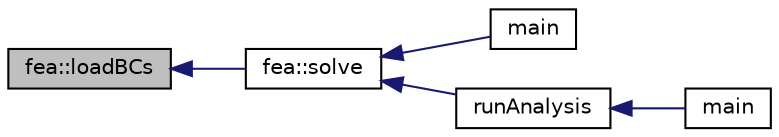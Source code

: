 digraph "fea::loadBCs"
{
  edge [fontname="Helvetica",fontsize="10",labelfontname="Helvetica",labelfontsize="10"];
  node [fontname="Helvetica",fontsize="10",shape=record];
  rankdir="LR";
  Node1 [label="fea::loadBCs",height=0.2,width=0.4,color="black", fillcolor="grey75", style="filled", fontcolor="black"];
  Node1 -> Node2 [dir="back",color="midnightblue",fontsize="10",style="solid",fontname="Helvetica"];
  Node2 [label="fea::solve",height=0.2,width=0.4,color="black", fillcolor="white", style="filled",URL="$namespacefea.html#a995a678cf119fb20772312ccfdbec991",tooltip="Solves the finite element analysis defined by the input Job, boundary conditions, and prescribed noda..."];
  Node2 -> Node3 [dir="back",color="midnightblue",fontsize="10",style="solid",fontname="Helvetica"];
  Node3 [label="main",height=0.2,width=0.4,color="black", fillcolor="white", style="filled",URL="$cantilever__beam__with__ties_8cpp.html#a0ddf1224851353fc92bfbff6f499fa97"];
  Node2 -> Node4 [dir="back",color="midnightblue",fontsize="10",style="solid",fontname="Helvetica"];
  Node4 [label="runAnalysis",height=0.2,width=0.4,color="black", fillcolor="white", style="filled",URL="$cmd_8cpp.html#ab7c3e62134c4637270fa4f9e59fe7b7a"];
  Node4 -> Node5 [dir="back",color="midnightblue",fontsize="10",style="solid",fontname="Helvetica"];
  Node5 [label="main",height=0.2,width=0.4,color="black", fillcolor="white", style="filled",URL="$cmd_8cpp.html#a0ddf1224851353fc92bfbff6f499fa97"];
}
